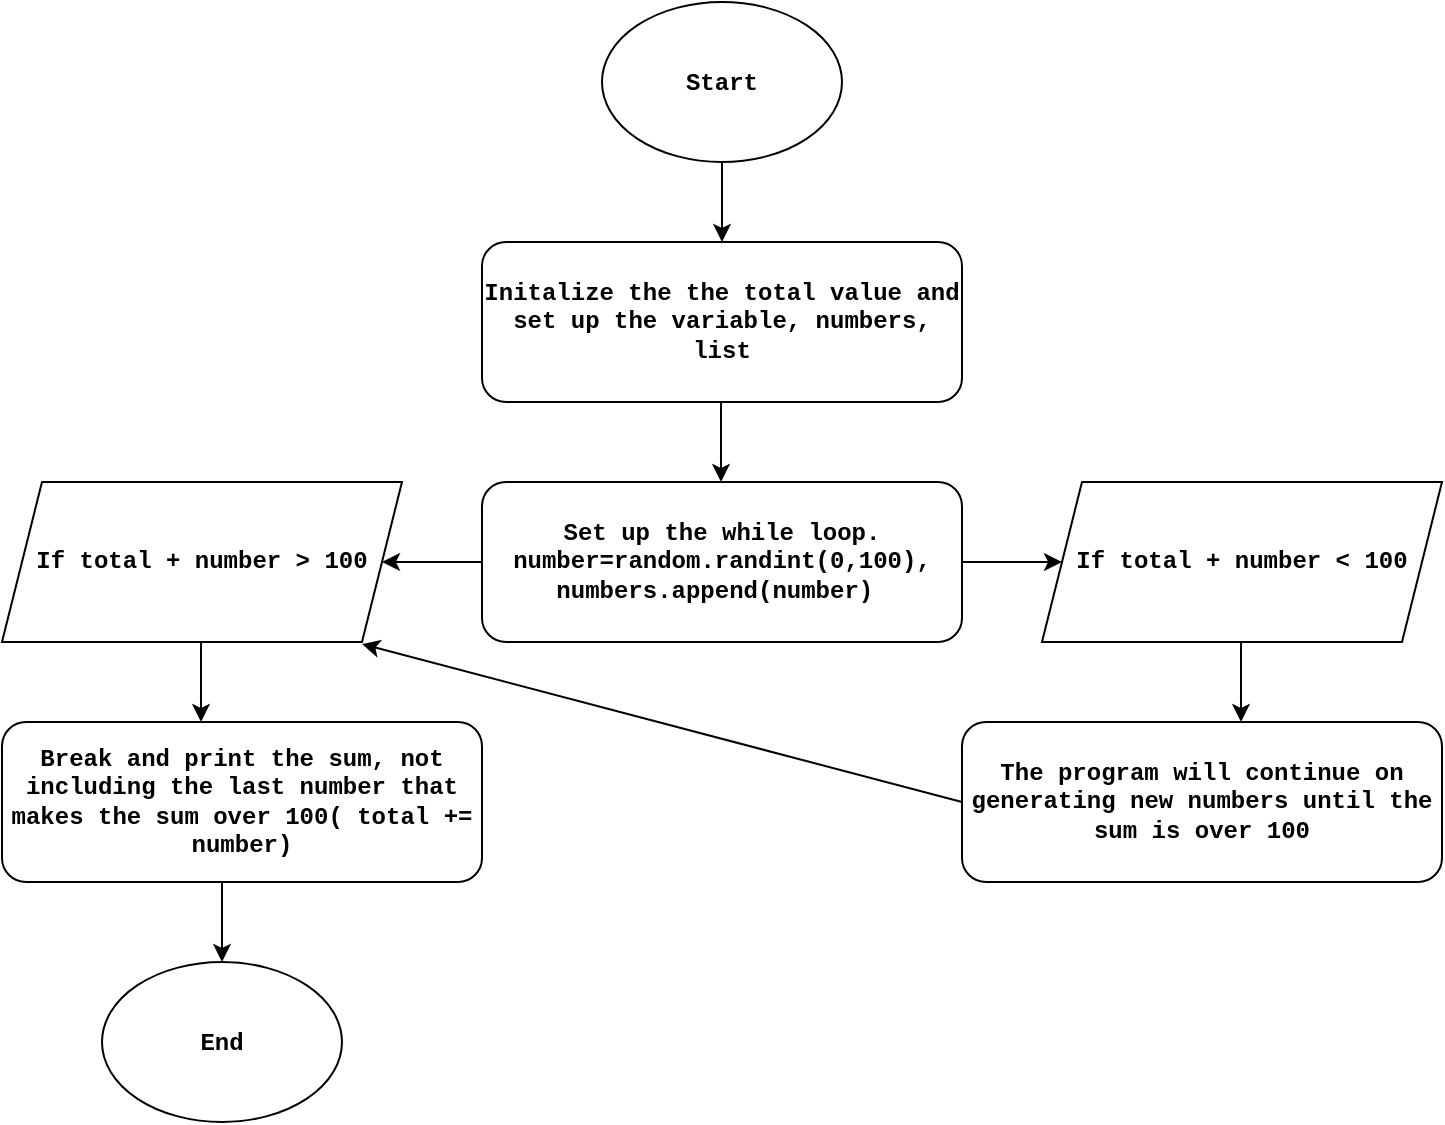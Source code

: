 <mxfile>
    <diagram id="FigdttET8nqlk6Ii5_yV" name="Page-1">
        <mxGraphModel dx="1426" dy="475" grid="1" gridSize="10" guides="1" tooltips="1" connect="1" arrows="1" fold="1" page="1" pageScale="1" pageWidth="850" pageHeight="1100" math="0" shadow="0">
            <root>
                <mxCell id="0"/>
                <mxCell id="1" parent="0"/>
                <mxCell id="2" value="&lt;h4&gt;&lt;font face=&quot;Courier New&quot;&gt;Start&lt;/font&gt;&lt;/h4&gt;" style="ellipse;whiteSpace=wrap;html=1;" vertex="1" parent="1">
                    <mxGeometry x="230" width="120" height="80" as="geometry"/>
                </mxCell>
                <mxCell id="3" value="" style="endArrow=classic;html=1;fontFamily=Courier New;exitX=0.5;exitY=1;exitDx=0;exitDy=0;" edge="1" parent="1" source="2">
                    <mxGeometry width="50" height="50" relative="1" as="geometry">
                        <mxPoint x="265" y="130" as="sourcePoint"/>
                        <mxPoint x="290" y="120" as="targetPoint"/>
                    </mxGeometry>
                </mxCell>
                <mxCell id="4" value="&lt;h4&gt;Initalize the the total value and set up the variable, numbers, list&lt;/h4&gt;" style="rounded=1;whiteSpace=wrap;html=1;fontFamily=Courier New;" vertex="1" parent="1">
                    <mxGeometry x="170" y="120" width="240" height="80" as="geometry"/>
                </mxCell>
                <mxCell id="6" value="" style="endArrow=classic;html=1;fontFamily=Courier New;exitX=0.5;exitY=1;exitDx=0;exitDy=0;" edge="1" parent="1">
                    <mxGeometry width="50" height="50" relative="1" as="geometry">
                        <mxPoint x="289.5" y="200" as="sourcePoint"/>
                        <mxPoint x="289.5" y="240" as="targetPoint"/>
                    </mxGeometry>
                </mxCell>
                <mxCell id="8" value="&lt;h4&gt;Set up the while loop. number=random.randint(0,100), numbers.append(number)&amp;nbsp;&lt;/h4&gt;" style="rounded=1;whiteSpace=wrap;html=1;fontFamily=Courier New;" vertex="1" parent="1">
                    <mxGeometry x="170" y="240" width="240" height="80" as="geometry"/>
                </mxCell>
                <mxCell id="9" value="" style="endArrow=classic;html=1;fontFamily=Courier New;exitX=0;exitY=0.5;exitDx=0;exitDy=0;" edge="1" parent="1" source="8">
                    <mxGeometry width="50" height="50" relative="1" as="geometry">
                        <mxPoint x="110" y="310" as="sourcePoint"/>
                        <mxPoint x="120" y="280" as="targetPoint"/>
                    </mxGeometry>
                </mxCell>
                <mxCell id="10" value="" style="endArrow=classic;html=1;fontFamily=Courier New;" edge="1" parent="1">
                    <mxGeometry width="50" height="50" relative="1" as="geometry">
                        <mxPoint x="410" y="280" as="sourcePoint"/>
                        <mxPoint x="460" y="280" as="targetPoint"/>
                    </mxGeometry>
                </mxCell>
                <mxCell id="11" value="&lt;h4&gt;If total + number &amp;gt; 100&lt;/h4&gt;" style="shape=parallelogram;perimeter=parallelogramPerimeter;whiteSpace=wrap;html=1;fixedSize=1;fontFamily=Courier New;" vertex="1" parent="1">
                    <mxGeometry x="-70" y="240" width="200" height="80" as="geometry"/>
                </mxCell>
                <mxCell id="12" value="&lt;h4&gt;If total + number &amp;lt; 100&lt;/h4&gt;" style="shape=parallelogram;perimeter=parallelogramPerimeter;whiteSpace=wrap;html=1;fixedSize=1;fontFamily=Courier New;" vertex="1" parent="1">
                    <mxGeometry x="450" y="240" width="200" height="80" as="geometry"/>
                </mxCell>
                <mxCell id="14" value="" style="endArrow=classic;html=1;fontFamily=Courier New;exitX=0.5;exitY=1;exitDx=0;exitDy=0;" edge="1" parent="1">
                    <mxGeometry width="50" height="50" relative="1" as="geometry">
                        <mxPoint x="29.5" y="320" as="sourcePoint"/>
                        <mxPoint x="29.5" y="360" as="targetPoint"/>
                    </mxGeometry>
                </mxCell>
                <mxCell id="15" value="" style="endArrow=classic;html=1;fontFamily=Courier New;exitX=0.5;exitY=1;exitDx=0;exitDy=0;" edge="1" parent="1">
                    <mxGeometry width="50" height="50" relative="1" as="geometry">
                        <mxPoint x="549.5" y="320" as="sourcePoint"/>
                        <mxPoint x="549.5" y="360" as="targetPoint"/>
                    </mxGeometry>
                </mxCell>
                <mxCell id="16" value="&lt;h4&gt;Break and print the sum, not including the last number that makes the sum over 100( total += number)&lt;/h4&gt;" style="rounded=1;whiteSpace=wrap;html=1;fontFamily=Courier New;" vertex="1" parent="1">
                    <mxGeometry x="-70" y="360" width="240" height="80" as="geometry"/>
                </mxCell>
                <mxCell id="17" value="&lt;h4&gt;The program will continue on generating new numbers until the sum is over 100&lt;/h4&gt;" style="rounded=1;whiteSpace=wrap;html=1;fontFamily=Courier New;" vertex="1" parent="1">
                    <mxGeometry x="410" y="360" width="240" height="80" as="geometry"/>
                </mxCell>
                <mxCell id="18" value="" style="endArrow=classic;html=1;fontFamily=Courier New;exitX=0;exitY=0.5;exitDx=0;exitDy=0;entryX=0.9;entryY=1.013;entryDx=0;entryDy=0;entryPerimeter=0;" edge="1" parent="1" source="17" target="11">
                    <mxGeometry width="50" height="50" relative="1" as="geometry">
                        <mxPoint x="270" y="380" as="sourcePoint"/>
                        <mxPoint x="320" y="330" as="targetPoint"/>
                    </mxGeometry>
                </mxCell>
                <mxCell id="19" value="" style="endArrow=classic;html=1;fontFamily=Courier New;exitX=0.5;exitY=1;exitDx=0;exitDy=0;" edge="1" parent="1">
                    <mxGeometry width="50" height="50" relative="1" as="geometry">
                        <mxPoint x="40" y="440" as="sourcePoint"/>
                        <mxPoint x="40" y="480" as="targetPoint"/>
                    </mxGeometry>
                </mxCell>
                <mxCell id="21" value="&lt;h4&gt;&lt;font face=&quot;Courier New&quot;&gt;End&lt;/font&gt;&lt;/h4&gt;" style="ellipse;whiteSpace=wrap;html=1;" vertex="1" parent="1">
                    <mxGeometry x="-20" y="480" width="120" height="80" as="geometry"/>
                </mxCell>
            </root>
        </mxGraphModel>
    </diagram>
</mxfile>